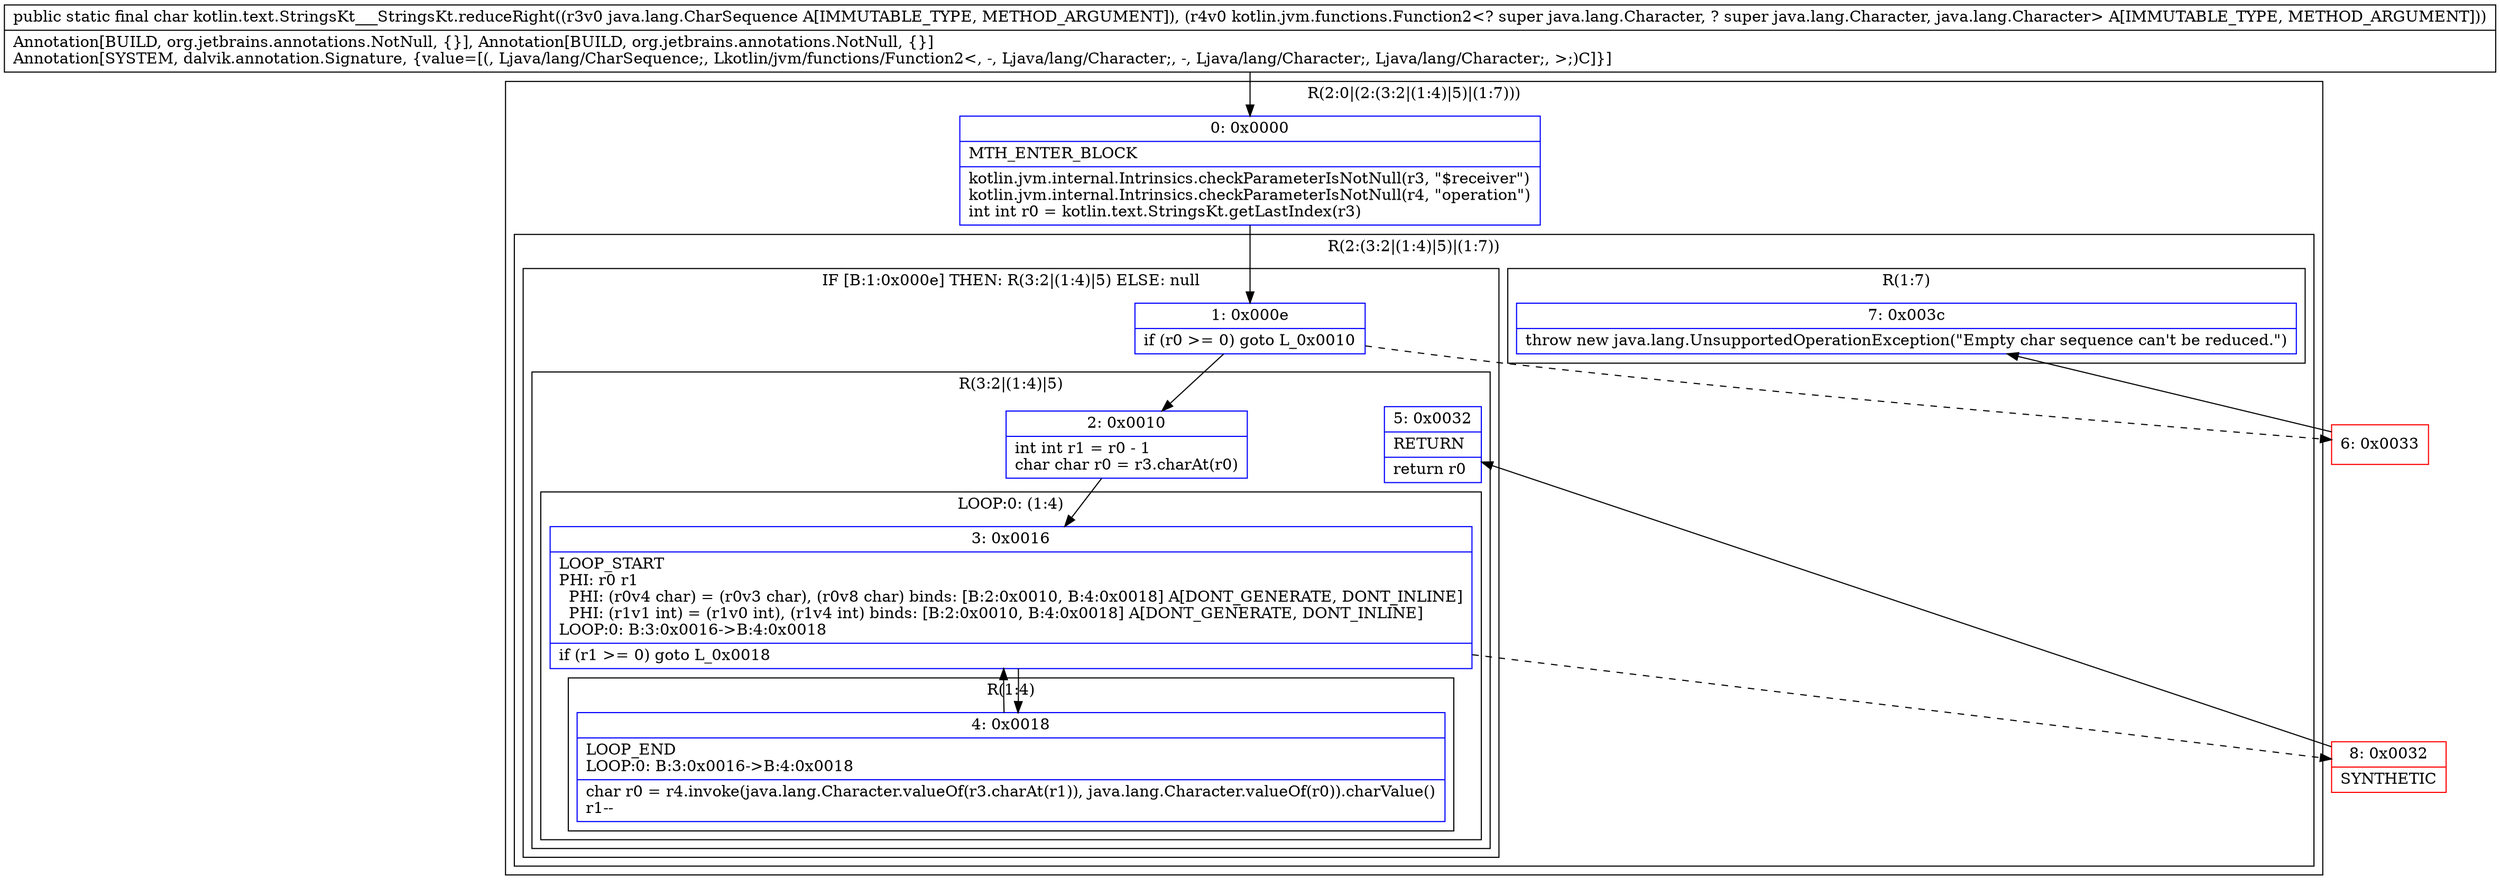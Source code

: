 digraph "CFG forkotlin.text.StringsKt___StringsKt.reduceRight(Ljava\/lang\/CharSequence;Lkotlin\/jvm\/functions\/Function2;)C" {
subgraph cluster_Region_1240225720 {
label = "R(2:0|(2:(3:2|(1:4)|5)|(1:7)))";
node [shape=record,color=blue];
Node_0 [shape=record,label="{0\:\ 0x0000|MTH_ENTER_BLOCK\l|kotlin.jvm.internal.Intrinsics.checkParameterIsNotNull(r3, \"$receiver\")\lkotlin.jvm.internal.Intrinsics.checkParameterIsNotNull(r4, \"operation\")\lint int r0 = kotlin.text.StringsKt.getLastIndex(r3)\l}"];
subgraph cluster_Region_1243627684 {
label = "R(2:(3:2|(1:4)|5)|(1:7))";
node [shape=record,color=blue];
subgraph cluster_IfRegion_1359322851 {
label = "IF [B:1:0x000e] THEN: R(3:2|(1:4)|5) ELSE: null";
node [shape=record,color=blue];
Node_1 [shape=record,label="{1\:\ 0x000e|if (r0 \>= 0) goto L_0x0010\l}"];
subgraph cluster_Region_1300219381 {
label = "R(3:2|(1:4)|5)";
node [shape=record,color=blue];
Node_2 [shape=record,label="{2\:\ 0x0010|int int r1 = r0 \- 1\lchar char r0 = r3.charAt(r0)\l}"];
subgraph cluster_LoopRegion_1247620131 {
label = "LOOP:0: (1:4)";
node [shape=record,color=blue];
Node_3 [shape=record,label="{3\:\ 0x0016|LOOP_START\lPHI: r0 r1 \l  PHI: (r0v4 char) = (r0v3 char), (r0v8 char) binds: [B:2:0x0010, B:4:0x0018] A[DONT_GENERATE, DONT_INLINE]\l  PHI: (r1v1 int) = (r1v0 int), (r1v4 int) binds: [B:2:0x0010, B:4:0x0018] A[DONT_GENERATE, DONT_INLINE]\lLOOP:0: B:3:0x0016\-\>B:4:0x0018\l|if (r1 \>= 0) goto L_0x0018\l}"];
subgraph cluster_Region_1638396743 {
label = "R(1:4)";
node [shape=record,color=blue];
Node_4 [shape=record,label="{4\:\ 0x0018|LOOP_END\lLOOP:0: B:3:0x0016\-\>B:4:0x0018\l|char r0 = r4.invoke(java.lang.Character.valueOf(r3.charAt(r1)), java.lang.Character.valueOf(r0)).charValue()\lr1\-\-\l}"];
}
}
Node_5 [shape=record,label="{5\:\ 0x0032|RETURN\l|return r0\l}"];
}
}
subgraph cluster_Region_1666501396 {
label = "R(1:7)";
node [shape=record,color=blue];
Node_7 [shape=record,label="{7\:\ 0x003c|throw new java.lang.UnsupportedOperationException(\"Empty char sequence can't be reduced.\")\l}"];
}
}
}
Node_6 [shape=record,color=red,label="{6\:\ 0x0033}"];
Node_8 [shape=record,color=red,label="{8\:\ 0x0032|SYNTHETIC\l}"];
MethodNode[shape=record,label="{public static final char kotlin.text.StringsKt___StringsKt.reduceRight((r3v0 java.lang.CharSequence A[IMMUTABLE_TYPE, METHOD_ARGUMENT]), (r4v0 kotlin.jvm.functions.Function2\<? super java.lang.Character, ? super java.lang.Character, java.lang.Character\> A[IMMUTABLE_TYPE, METHOD_ARGUMENT]))  | Annotation[BUILD, org.jetbrains.annotations.NotNull, \{\}], Annotation[BUILD, org.jetbrains.annotations.NotNull, \{\}]\lAnnotation[SYSTEM, dalvik.annotation.Signature, \{value=[(, Ljava\/lang\/CharSequence;, Lkotlin\/jvm\/functions\/Function2\<, \-, Ljava\/lang\/Character;, \-, Ljava\/lang\/Character;, Ljava\/lang\/Character;, \>;)C]\}]\l}"];
MethodNode -> Node_0;
Node_0 -> Node_1;
Node_1 -> Node_2;
Node_1 -> Node_6[style=dashed];
Node_2 -> Node_3;
Node_3 -> Node_4;
Node_3 -> Node_8[style=dashed];
Node_4 -> Node_3;
Node_6 -> Node_7;
Node_8 -> Node_5;
}

